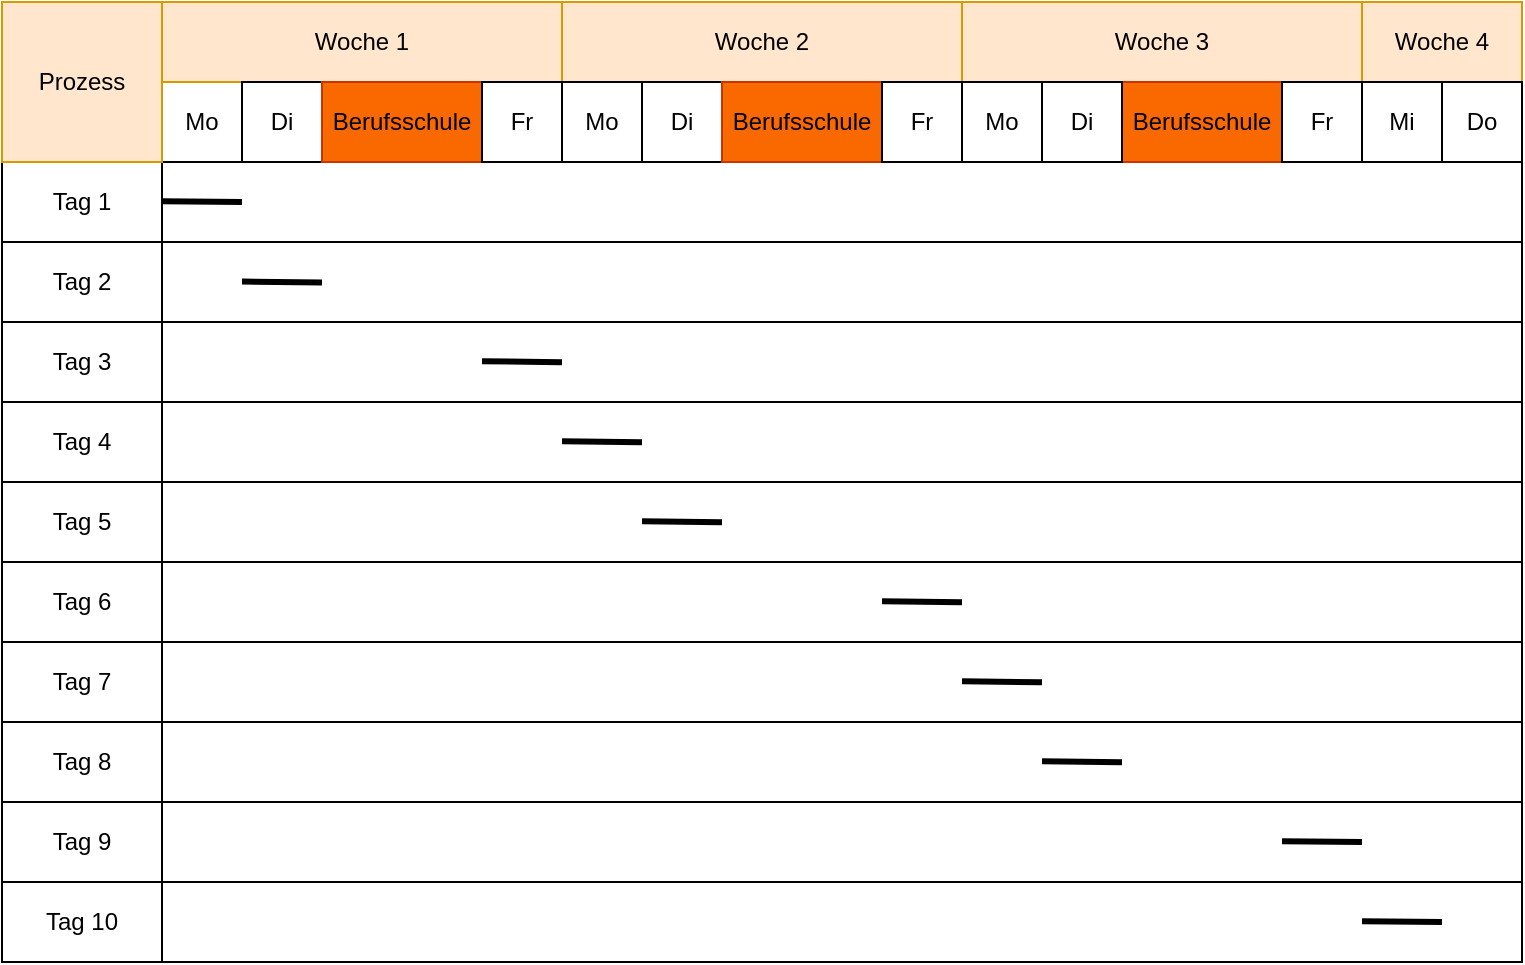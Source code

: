 <mxfile version="24.2.0" type="device">
  <diagram name="Seite-1" id="50HZZFjYRBXGqhK4Vla3">
    <mxGraphModel dx="1195" dy="682" grid="1" gridSize="10" guides="1" tooltips="1" connect="1" arrows="1" fold="1" page="1" pageScale="1" pageWidth="827" pageHeight="1169" math="0" shadow="0">
      <root>
        <mxCell id="0" />
        <mxCell id="1" parent="0" />
        <mxCell id="iPQBJeztztJaAlsUsXiD-1" value="Tag 1" style="rounded=0;whiteSpace=wrap;html=1;" vertex="1" parent="1">
          <mxGeometry x="40" y="200" width="80" height="40" as="geometry" />
        </mxCell>
        <mxCell id="iPQBJeztztJaAlsUsXiD-2" value="Tag 2" style="rounded=0;whiteSpace=wrap;html=1;" vertex="1" parent="1">
          <mxGeometry x="40" y="240" width="80" height="40" as="geometry" />
        </mxCell>
        <mxCell id="iPQBJeztztJaAlsUsXiD-3" value="Tag 3" style="rounded=0;whiteSpace=wrap;html=1;" vertex="1" parent="1">
          <mxGeometry x="40" y="280" width="80" height="40" as="geometry" />
        </mxCell>
        <mxCell id="iPQBJeztztJaAlsUsXiD-4" value="Tag 4" style="rounded=0;whiteSpace=wrap;html=1;" vertex="1" parent="1">
          <mxGeometry x="40" y="320" width="80" height="40" as="geometry" />
        </mxCell>
        <mxCell id="iPQBJeztztJaAlsUsXiD-6" value="Tag 5" style="rounded=0;whiteSpace=wrap;html=1;" vertex="1" parent="1">
          <mxGeometry x="40" y="360" width="80" height="40" as="geometry" />
        </mxCell>
        <mxCell id="iPQBJeztztJaAlsUsXiD-7" value="Tag 6" style="rounded=0;whiteSpace=wrap;html=1;" vertex="1" parent="1">
          <mxGeometry x="40" y="400" width="80" height="40" as="geometry" />
        </mxCell>
        <mxCell id="iPQBJeztztJaAlsUsXiD-8" value="Tag 7" style="rounded=0;whiteSpace=wrap;html=1;" vertex="1" parent="1">
          <mxGeometry x="40" y="440" width="80" height="40" as="geometry" />
        </mxCell>
        <mxCell id="iPQBJeztztJaAlsUsXiD-9" value="Tag 8" style="rounded=0;whiteSpace=wrap;html=1;" vertex="1" parent="1">
          <mxGeometry x="40" y="480" width="80" height="40" as="geometry" />
        </mxCell>
        <mxCell id="iPQBJeztztJaAlsUsXiD-10" value="Tag 10" style="rounded=0;whiteSpace=wrap;html=1;" vertex="1" parent="1">
          <mxGeometry x="40" y="560" width="80" height="40" as="geometry" />
        </mxCell>
        <mxCell id="iPQBJeztztJaAlsUsXiD-11" value="Tag 9" style="rounded=0;whiteSpace=wrap;html=1;" vertex="1" parent="1">
          <mxGeometry x="40" y="520" width="80" height="40" as="geometry" />
        </mxCell>
        <mxCell id="iPQBJeztztJaAlsUsXiD-12" value="Mo" style="rounded=0;whiteSpace=wrap;html=1;" vertex="1" parent="1">
          <mxGeometry x="120" y="160" width="40" height="40" as="geometry" />
        </mxCell>
        <mxCell id="iPQBJeztztJaAlsUsXiD-17" value="" style="rounded=0;whiteSpace=wrap;html=1;" vertex="1" parent="1">
          <mxGeometry x="120" y="200" width="680" height="40" as="geometry" />
        </mxCell>
        <mxCell id="iPQBJeztztJaAlsUsXiD-18" value="" style="rounded=0;whiteSpace=wrap;html=1;" vertex="1" parent="1">
          <mxGeometry x="120" y="240" width="680" height="40" as="geometry" />
        </mxCell>
        <mxCell id="iPQBJeztztJaAlsUsXiD-19" value="" style="rounded=0;whiteSpace=wrap;html=1;" vertex="1" parent="1">
          <mxGeometry x="120" y="280" width="680" height="40" as="geometry" />
        </mxCell>
        <mxCell id="iPQBJeztztJaAlsUsXiD-20" value="" style="rounded=0;whiteSpace=wrap;html=1;" vertex="1" parent="1">
          <mxGeometry x="120" y="440" width="680" height="40" as="geometry" />
        </mxCell>
        <mxCell id="iPQBJeztztJaAlsUsXiD-21" value="" style="rounded=0;whiteSpace=wrap;html=1;" vertex="1" parent="1">
          <mxGeometry x="120" y="320" width="680" height="40" as="geometry" />
        </mxCell>
        <mxCell id="iPQBJeztztJaAlsUsXiD-22" value="" style="rounded=0;whiteSpace=wrap;html=1;" vertex="1" parent="1">
          <mxGeometry x="120" y="360" width="680" height="40" as="geometry" />
        </mxCell>
        <mxCell id="iPQBJeztztJaAlsUsXiD-23" value="" style="rounded=0;whiteSpace=wrap;html=1;" vertex="1" parent="1">
          <mxGeometry x="120" y="400" width="680" height="40" as="geometry" />
        </mxCell>
        <mxCell id="iPQBJeztztJaAlsUsXiD-24" value="" style="rounded=0;whiteSpace=wrap;html=1;" vertex="1" parent="1">
          <mxGeometry x="120" y="480" width="680" height="40" as="geometry" />
        </mxCell>
        <mxCell id="iPQBJeztztJaAlsUsXiD-25" value="" style="rounded=0;whiteSpace=wrap;html=1;" vertex="1" parent="1">
          <mxGeometry x="120" y="520" width="680" height="40" as="geometry" />
        </mxCell>
        <mxCell id="iPQBJeztztJaAlsUsXiD-26" value="" style="rounded=0;whiteSpace=wrap;html=1;" vertex="1" parent="1">
          <mxGeometry x="120" y="560" width="680" height="40" as="geometry" />
        </mxCell>
        <mxCell id="iPQBJeztztJaAlsUsXiD-27" value="" style="endArrow=none;html=1;rounded=0;jumpSize=8;strokeWidth=3;" edge="1" parent="1">
          <mxGeometry width="50" height="50" relative="1" as="geometry">
            <mxPoint x="120" y="219.58" as="sourcePoint" />
            <mxPoint x="160" y="220" as="targetPoint" />
          </mxGeometry>
        </mxCell>
        <mxCell id="iPQBJeztztJaAlsUsXiD-29" value="" style="endArrow=none;html=1;rounded=0;jumpSize=8;strokeWidth=3;" edge="1" parent="1">
          <mxGeometry width="50" height="50" relative="1" as="geometry">
            <mxPoint x="160" y="259.79" as="sourcePoint" />
            <mxPoint x="200" y="260.21" as="targetPoint" />
          </mxGeometry>
        </mxCell>
        <mxCell id="iPQBJeztztJaAlsUsXiD-30" value="Woche 1" style="rounded=0;whiteSpace=wrap;html=1;fillColor=#ffe6cc;strokeColor=#d79b00;" vertex="1" parent="1">
          <mxGeometry x="120" y="120" width="200" height="40" as="geometry" />
        </mxCell>
        <mxCell id="iPQBJeztztJaAlsUsXiD-31" value="Woche 2" style="rounded=0;whiteSpace=wrap;html=1;fillColor=#ffe6cc;strokeColor=#d79b00;" vertex="1" parent="1">
          <mxGeometry x="320" y="120" width="200" height="40" as="geometry" />
        </mxCell>
        <mxCell id="iPQBJeztztJaAlsUsXiD-32" value="Woche 3" style="rounded=0;whiteSpace=wrap;html=1;fillColor=#ffe6cc;strokeColor=#d79b00;" vertex="1" parent="1">
          <mxGeometry x="520" y="120" width="200" height="40" as="geometry" />
        </mxCell>
        <mxCell id="iPQBJeztztJaAlsUsXiD-33" value="Di" style="rounded=0;whiteSpace=wrap;html=1;" vertex="1" parent="1">
          <mxGeometry x="160" y="160" width="40" height="40" as="geometry" />
        </mxCell>
        <mxCell id="iPQBJeztztJaAlsUsXiD-34" value="Berufsschule" style="rounded=0;whiteSpace=wrap;html=1;fillColor=#fa6800;fontColor=#000000;strokeColor=#C73500;" vertex="1" parent="1">
          <mxGeometry x="200" y="160" width="80" height="40" as="geometry" />
        </mxCell>
        <mxCell id="iPQBJeztztJaAlsUsXiD-36" value="Fr" style="rounded=0;whiteSpace=wrap;html=1;" vertex="1" parent="1">
          <mxGeometry x="280" y="160" width="40" height="40" as="geometry" />
        </mxCell>
        <mxCell id="iPQBJeztztJaAlsUsXiD-39" value="Mo" style="rounded=0;whiteSpace=wrap;html=1;" vertex="1" parent="1">
          <mxGeometry x="320" y="160" width="40" height="40" as="geometry" />
        </mxCell>
        <mxCell id="iPQBJeztztJaAlsUsXiD-40" value="Di" style="rounded=0;whiteSpace=wrap;html=1;" vertex="1" parent="1">
          <mxGeometry x="360" y="160" width="40" height="40" as="geometry" />
        </mxCell>
        <mxCell id="iPQBJeztztJaAlsUsXiD-41" value="Berufsschule" style="rounded=0;whiteSpace=wrap;html=1;fillColor=#fa6800;fontColor=#000000;strokeColor=#C73500;" vertex="1" parent="1">
          <mxGeometry x="400" y="160" width="80" height="40" as="geometry" />
        </mxCell>
        <mxCell id="iPQBJeztztJaAlsUsXiD-44" value="Fr" style="rounded=0;whiteSpace=wrap;html=1;" vertex="1" parent="1">
          <mxGeometry x="480" y="160" width="40" height="40" as="geometry" />
        </mxCell>
        <mxCell id="iPQBJeztztJaAlsUsXiD-45" value="Berufsschule" style="rounded=0;whiteSpace=wrap;html=1;fillColor=#fa6800;fontColor=#000000;strokeColor=#C73500;" vertex="1" parent="1">
          <mxGeometry x="600" y="160" width="80" height="40" as="geometry" />
        </mxCell>
        <mxCell id="iPQBJeztztJaAlsUsXiD-46" value="Mo" style="rounded=0;whiteSpace=wrap;html=1;" vertex="1" parent="1">
          <mxGeometry x="520" y="160" width="40" height="40" as="geometry" />
        </mxCell>
        <mxCell id="iPQBJeztztJaAlsUsXiD-47" value="Di" style="rounded=0;whiteSpace=wrap;html=1;" vertex="1" parent="1">
          <mxGeometry x="560" y="160" width="40" height="40" as="geometry" />
        </mxCell>
        <mxCell id="iPQBJeztztJaAlsUsXiD-49" value="Fr" style="rounded=0;whiteSpace=wrap;html=1;" vertex="1" parent="1">
          <mxGeometry x="680" y="160" width="40" height="40" as="geometry" />
        </mxCell>
        <mxCell id="iPQBJeztztJaAlsUsXiD-50" value="" style="endArrow=none;html=1;rounded=0;jumpSize=8;strokeWidth=3;" edge="1" parent="1">
          <mxGeometry width="50" height="50" relative="1" as="geometry">
            <mxPoint x="280" y="299.66" as="sourcePoint" />
            <mxPoint x="320" y="300.08" as="targetPoint" />
          </mxGeometry>
        </mxCell>
        <mxCell id="iPQBJeztztJaAlsUsXiD-51" value="" style="endArrow=none;html=1;rounded=0;jumpSize=8;strokeWidth=3;" edge="1" parent="1">
          <mxGeometry width="50" height="50" relative="1" as="geometry">
            <mxPoint x="320" y="339.66" as="sourcePoint" />
            <mxPoint x="360" y="340.08" as="targetPoint" />
          </mxGeometry>
        </mxCell>
        <mxCell id="iPQBJeztztJaAlsUsXiD-53" value="" style="endArrow=none;html=1;rounded=0;jumpSize=8;strokeWidth=3;" edge="1" parent="1">
          <mxGeometry width="50" height="50" relative="1" as="geometry">
            <mxPoint x="360" y="379.66" as="sourcePoint" />
            <mxPoint x="400" y="380.08" as="targetPoint" />
          </mxGeometry>
        </mxCell>
        <mxCell id="iPQBJeztztJaAlsUsXiD-55" value="" style="endArrow=none;html=1;rounded=0;jumpSize=8;strokeWidth=3;" edge="1" parent="1">
          <mxGeometry width="50" height="50" relative="1" as="geometry">
            <mxPoint x="480" y="419.66" as="sourcePoint" />
            <mxPoint x="520" y="420.08" as="targetPoint" />
          </mxGeometry>
        </mxCell>
        <mxCell id="iPQBJeztztJaAlsUsXiD-56" value="" style="endArrow=none;html=1;rounded=0;jumpSize=8;strokeWidth=3;" edge="1" parent="1">
          <mxGeometry width="50" height="50" relative="1" as="geometry">
            <mxPoint x="520" y="459.66" as="sourcePoint" />
            <mxPoint x="560" y="460.08" as="targetPoint" />
          </mxGeometry>
        </mxCell>
        <mxCell id="iPQBJeztztJaAlsUsXiD-57" value="" style="endArrow=none;html=1;rounded=0;jumpSize=8;strokeWidth=3;" edge="1" parent="1">
          <mxGeometry width="50" height="50" relative="1" as="geometry">
            <mxPoint x="560" y="499.66" as="sourcePoint" />
            <mxPoint x="600" y="500.08" as="targetPoint" />
          </mxGeometry>
        </mxCell>
        <mxCell id="iPQBJeztztJaAlsUsXiD-58" value="" style="endArrow=none;html=1;rounded=0;jumpSize=8;strokeWidth=3;" edge="1" parent="1">
          <mxGeometry width="50" height="50" relative="1" as="geometry">
            <mxPoint x="680" y="539.58" as="sourcePoint" />
            <mxPoint x="720" y="540" as="targetPoint" />
          </mxGeometry>
        </mxCell>
        <mxCell id="iPQBJeztztJaAlsUsXiD-59" value="Woche 4" style="rounded=0;whiteSpace=wrap;html=1;fillColor=#ffe6cc;strokeColor=#d79b00;" vertex="1" parent="1">
          <mxGeometry x="720" y="120" width="80" height="40" as="geometry" />
        </mxCell>
        <mxCell id="iPQBJeztztJaAlsUsXiD-60" value="Mi" style="rounded=0;whiteSpace=wrap;html=1;" vertex="1" parent="1">
          <mxGeometry x="720" y="160" width="40" height="40" as="geometry" />
        </mxCell>
        <mxCell id="iPQBJeztztJaAlsUsXiD-61" value="Do" style="rounded=0;whiteSpace=wrap;html=1;" vertex="1" parent="1">
          <mxGeometry x="760" y="160" width="40" height="40" as="geometry" />
        </mxCell>
        <mxCell id="iPQBJeztztJaAlsUsXiD-62" value="" style="endArrow=none;html=1;rounded=0;jumpSize=8;strokeWidth=3;" edge="1" parent="1">
          <mxGeometry width="50" height="50" relative="1" as="geometry">
            <mxPoint x="720" y="579.58" as="sourcePoint" />
            <mxPoint x="760" y="580" as="targetPoint" />
          </mxGeometry>
        </mxCell>
        <mxCell id="iPQBJeztztJaAlsUsXiD-69" value="Prozess" style="whiteSpace=wrap;html=1;aspect=fixed;rounded=0;strokeColor=#d79b00;align=center;verticalAlign=middle;fontFamily=Helvetica;fontSize=12;fillColor=#ffe6cc;" vertex="1" parent="1">
          <mxGeometry x="40" y="120" width="80" height="80" as="geometry" />
        </mxCell>
      </root>
    </mxGraphModel>
  </diagram>
</mxfile>
